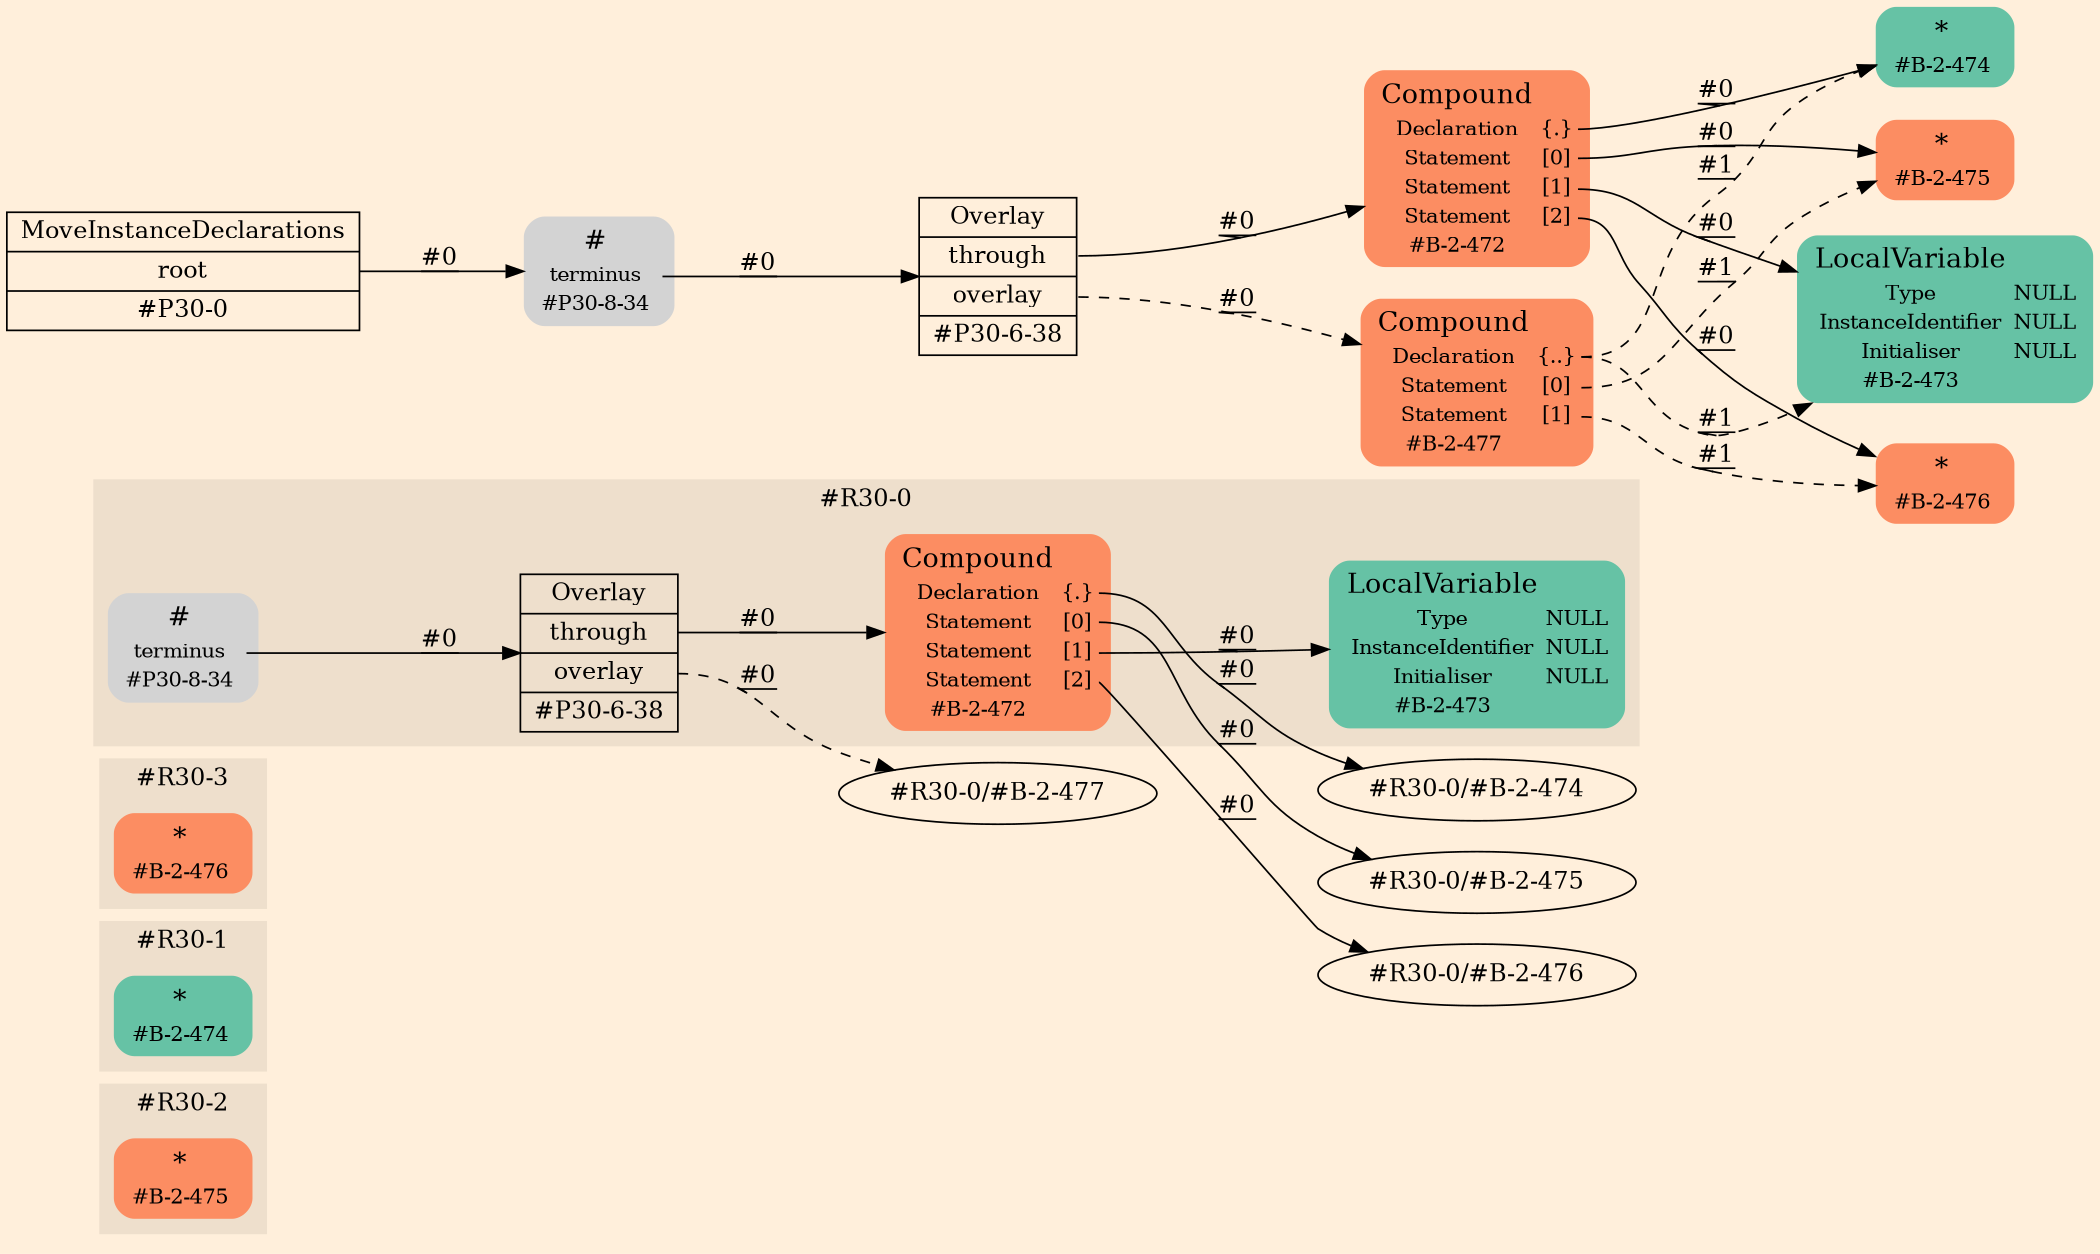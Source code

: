 digraph Inferno {
graph [
rankdir = "LR"
ranksep = 1.0
size = "14,20"
bgcolor = antiquewhite1
color = black
fontcolor = black
];
node [
];
subgraph "cluster#R30-2" {
label = "#R30-2"
style = "filled"
color = antiquewhite2
"#R30-2/#B-2-475" [
shape = "plaintext"
fillcolor = "/set28/2"
label = <<TABLE BORDER="0" CELLBORDER="0" CELLSPACING="0">
 <TR>
  <TD><FONT POINT-SIZE="16.0">*</FONT></TD>
  <TD></TD>
 </TR>
 <TR>
  <TD>#B-2-475</TD>
  <TD PORT="port0"></TD>
 </TR>
</TABLE>>
style = "rounded,filled"
fontsize = "12"
];
}
subgraph "cluster#R30-1" {
label = "#R30-1"
style = "filled"
color = antiquewhite2
"#R30-1/#B-2-474" [
shape = "plaintext"
fillcolor = "/set28/1"
label = <<TABLE BORDER="0" CELLBORDER="0" CELLSPACING="0">
 <TR>
  <TD><FONT POINT-SIZE="16.0">*</FONT></TD>
  <TD></TD>
 </TR>
 <TR>
  <TD>#B-2-474</TD>
  <TD PORT="port0"></TD>
 </TR>
</TABLE>>
style = "rounded,filled"
fontsize = "12"
];
}
subgraph "cluster#R30-3" {
label = "#R30-3"
style = "filled"
color = antiquewhite2
"#R30-3/#B-2-476" [
shape = "plaintext"
fillcolor = "/set28/2"
label = <<TABLE BORDER="0" CELLBORDER="0" CELLSPACING="0">
 <TR>
  <TD><FONT POINT-SIZE="16.0">*</FONT></TD>
  <TD></TD>
 </TR>
 <TR>
  <TD>#B-2-476</TD>
  <TD PORT="port0"></TD>
 </TR>
</TABLE>>
style = "rounded,filled"
fontsize = "12"
];
}
subgraph "cluster#R30-0" {
label = "#R30-0"
style = "filled"
color = antiquewhite2
"#R30-0/#B-2-473" [
shape = "plaintext"
fillcolor = "/set28/1"
label = <<TABLE BORDER="0" CELLBORDER="0" CELLSPACING="0">
 <TR>
  <TD><FONT POINT-SIZE="16.0">LocalVariable</FONT></TD>
  <TD></TD>
 </TR>
 <TR>
  <TD>Type</TD>
  <TD PORT="port0">NULL</TD>
 </TR>
 <TR>
  <TD>InstanceIdentifier</TD>
  <TD PORT="port1">NULL</TD>
 </TR>
 <TR>
  <TD>Initialiser</TD>
  <TD PORT="port2">NULL</TD>
 </TR>
 <TR>
  <TD>#B-2-473</TD>
  <TD PORT="port3"></TD>
 </TR>
</TABLE>>
style = "rounded,filled"
fontsize = "12"
];
"#R30-0/#B-2-472" [
shape = "plaintext"
fillcolor = "/set28/2"
label = <<TABLE BORDER="0" CELLBORDER="0" CELLSPACING="0">
 <TR>
  <TD><FONT POINT-SIZE="16.0">Compound</FONT></TD>
  <TD></TD>
 </TR>
 <TR>
  <TD>Declaration</TD>
  <TD PORT="port0">{.}</TD>
 </TR>
 <TR>
  <TD>Statement</TD>
  <TD PORT="port1">[0]</TD>
 </TR>
 <TR>
  <TD>Statement</TD>
  <TD PORT="port2">[1]</TD>
 </TR>
 <TR>
  <TD>Statement</TD>
  <TD PORT="port3">[2]</TD>
 </TR>
 <TR>
  <TD>#B-2-472</TD>
  <TD PORT="port4"></TD>
 </TR>
</TABLE>>
style = "rounded,filled"
fontsize = "12"
];
"#R30-0/#P30-8-34" [
shape = "plaintext"
label = <<TABLE BORDER="0" CELLBORDER="0" CELLSPACING="0">
 <TR>
  <TD><FONT POINT-SIZE="16.0">#</FONT></TD>
  <TD></TD>
 </TR>
 <TR>
  <TD>terminus</TD>
  <TD PORT="port0"></TD>
 </TR>
 <TR>
  <TD>#P30-8-34</TD>
  <TD PORT="port1"></TD>
 </TR>
</TABLE>>
style = "rounded,filled"
fontsize = "12"
];
"#R30-0/#P30-6-38" [
shape = "record"
fillcolor = antiquewhite2
label = "<fixed> Overlay | <port0> through | <port1> overlay | <port2> #P30-6-38"
style = "filled"
fontsize = "14"
color = black
fontcolor = black
];
}
"#R30-0/#B-2-472":port0 -> "#R30-0/#B-2-474" [style="solid"
label = "#0"
decorate = true
color = black
fontcolor = black
];
"#R30-0/#B-2-472":port1 -> "#R30-0/#B-2-475" [style="solid"
label = "#0"
decorate = true
color = black
fontcolor = black
];
"#R30-0/#B-2-472":port2 -> "#R30-0/#B-2-473" [style="solid"
label = "#0"
decorate = true
color = black
fontcolor = black
];
"#R30-0/#B-2-472":port3 -> "#R30-0/#B-2-476" [style="solid"
label = "#0"
decorate = true
color = black
fontcolor = black
];
"#R30-0/#P30-8-34":port0 -> "#R30-0/#P30-6-38" [style="solid"
label = "#0"
decorate = true
color = black
fontcolor = black
];
"#R30-0/#P30-6-38":port0 -> "#R30-0/#B-2-472" [style="solid"
label = "#0"
decorate = true
color = black
fontcolor = black
];
"#R30-0/#P30-6-38":port1 -> "#R30-0/#B-2-477" [style="dashed"
label = "#0"
decorate = true
color = black
fontcolor = black
];
"CR#P30-0" [
shape = "record"
fillcolor = antiquewhite1
label = "<fixed> MoveInstanceDeclarations | <port0> root | <port1> #P30-0"
style = "filled"
fontsize = "14"
color = black
fontcolor = black
];
"#P30-8-34" [
shape = "plaintext"
label = <<TABLE BORDER="0" CELLBORDER="0" CELLSPACING="0">
 <TR>
  <TD><FONT POINT-SIZE="16.0">#</FONT></TD>
  <TD></TD>
 </TR>
 <TR>
  <TD>terminus</TD>
  <TD PORT="port0"></TD>
 </TR>
 <TR>
  <TD>#P30-8-34</TD>
  <TD PORT="port1"></TD>
 </TR>
</TABLE>>
style = "rounded,filled"
fontsize = "12"
];
"#P30-6-38" [
shape = "record"
fillcolor = antiquewhite1
label = "<fixed> Overlay | <port0> through | <port1> overlay | <port2> #P30-6-38"
style = "filled"
fontsize = "14"
color = black
fontcolor = black
];
"#B-2-472" [
shape = "plaintext"
fillcolor = "/set28/2"
label = <<TABLE BORDER="0" CELLBORDER="0" CELLSPACING="0">
 <TR>
  <TD><FONT POINT-SIZE="16.0">Compound</FONT></TD>
  <TD></TD>
 </TR>
 <TR>
  <TD>Declaration</TD>
  <TD PORT="port0">{.}</TD>
 </TR>
 <TR>
  <TD>Statement</TD>
  <TD PORT="port1">[0]</TD>
 </TR>
 <TR>
  <TD>Statement</TD>
  <TD PORT="port2">[1]</TD>
 </TR>
 <TR>
  <TD>Statement</TD>
  <TD PORT="port3">[2]</TD>
 </TR>
 <TR>
  <TD>#B-2-472</TD>
  <TD PORT="port4"></TD>
 </TR>
</TABLE>>
style = "rounded,filled"
fontsize = "12"
];
"#B-2-474" [
shape = "plaintext"
fillcolor = "/set28/1"
label = <<TABLE BORDER="0" CELLBORDER="0" CELLSPACING="0">
 <TR>
  <TD><FONT POINT-SIZE="16.0">*</FONT></TD>
  <TD></TD>
 </TR>
 <TR>
  <TD>#B-2-474</TD>
  <TD PORT="port0"></TD>
 </TR>
</TABLE>>
style = "rounded,filled"
fontsize = "12"
];
"#B-2-475" [
shape = "plaintext"
fillcolor = "/set28/2"
label = <<TABLE BORDER="0" CELLBORDER="0" CELLSPACING="0">
 <TR>
  <TD><FONT POINT-SIZE="16.0">*</FONT></TD>
  <TD></TD>
 </TR>
 <TR>
  <TD>#B-2-475</TD>
  <TD PORT="port0"></TD>
 </TR>
</TABLE>>
style = "rounded,filled"
fontsize = "12"
];
"#B-2-473" [
shape = "plaintext"
fillcolor = "/set28/1"
label = <<TABLE BORDER="0" CELLBORDER="0" CELLSPACING="0">
 <TR>
  <TD><FONT POINT-SIZE="16.0">LocalVariable</FONT></TD>
  <TD></TD>
 </TR>
 <TR>
  <TD>Type</TD>
  <TD PORT="port0">NULL</TD>
 </TR>
 <TR>
  <TD>InstanceIdentifier</TD>
  <TD PORT="port1">NULL</TD>
 </TR>
 <TR>
  <TD>Initialiser</TD>
  <TD PORT="port2">NULL</TD>
 </TR>
 <TR>
  <TD>#B-2-473</TD>
  <TD PORT="port3"></TD>
 </TR>
</TABLE>>
style = "rounded,filled"
fontsize = "12"
];
"#B-2-476" [
shape = "plaintext"
fillcolor = "/set28/2"
label = <<TABLE BORDER="0" CELLBORDER="0" CELLSPACING="0">
 <TR>
  <TD><FONT POINT-SIZE="16.0">*</FONT></TD>
  <TD></TD>
 </TR>
 <TR>
  <TD>#B-2-476</TD>
  <TD PORT="port0"></TD>
 </TR>
</TABLE>>
style = "rounded,filled"
fontsize = "12"
];
"#B-2-477" [
shape = "plaintext"
fillcolor = "/set28/2"
label = <<TABLE BORDER="0" CELLBORDER="0" CELLSPACING="0">
 <TR>
  <TD><FONT POINT-SIZE="16.0">Compound</FONT></TD>
  <TD></TD>
 </TR>
 <TR>
  <TD>Declaration</TD>
  <TD PORT="port0">{..}</TD>
 </TR>
 <TR>
  <TD>Statement</TD>
  <TD PORT="port1">[0]</TD>
 </TR>
 <TR>
  <TD>Statement</TD>
  <TD PORT="port2">[1]</TD>
 </TR>
 <TR>
  <TD>#B-2-477</TD>
  <TD PORT="port3"></TD>
 </TR>
</TABLE>>
style = "rounded,filled"
fontsize = "12"
];
"CR#P30-0":port0 -> "#P30-8-34" [style="solid"
label = "#0"
decorate = true
color = black
fontcolor = black
];
"#P30-8-34":port0 -> "#P30-6-38" [style="solid"
label = "#0"
decorate = true
color = black
fontcolor = black
];
"#P30-6-38":port0 -> "#B-2-472" [style="solid"
label = "#0"
decorate = true
color = black
fontcolor = black
];
"#P30-6-38":port1 -> "#B-2-477" [style="dashed"
label = "#0"
decorate = true
color = black
fontcolor = black
];
"#B-2-472":port0 -> "#B-2-474" [style="solid"
label = "#0"
decorate = true
color = black
fontcolor = black
];
"#B-2-472":port1 -> "#B-2-475" [style="solid"
label = "#0"
decorate = true
color = black
fontcolor = black
];
"#B-2-472":port2 -> "#B-2-473" [style="solid"
label = "#0"
decorate = true
color = black
fontcolor = black
];
"#B-2-472":port3 -> "#B-2-476" [style="solid"
label = "#0"
decorate = true
color = black
fontcolor = black
];
"#B-2-477":port0 -> "#B-2-473" [style="dashed"
label = "#1"
decorate = true
color = black
fontcolor = black
];
"#B-2-477":port0 -> "#B-2-474" [style="dashed"
label = "#1"
decorate = true
color = black
fontcolor = black
];
"#B-2-477":port1 -> "#B-2-475" [style="dashed"
label = "#1"
decorate = true
color = black
fontcolor = black
];
"#B-2-477":port2 -> "#B-2-476" [style="dashed"
label = "#1"
decorate = true
color = black
fontcolor = black
];
}
